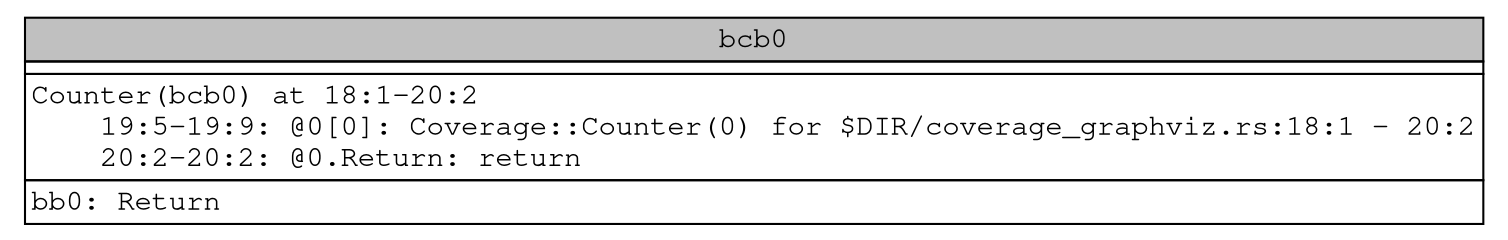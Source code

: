 digraph Cov_0_4 {
    graph [fontname="Courier, monospace"];
    node [fontname="Courier, monospace"];
    edge [fontname="Courier, monospace"];
    bcb0__Cov_0_4 [shape="none", label=<<table border="0" cellborder="1" cellspacing="0"><tr><td bgcolor="gray" align="center" colspan="1">bcb0</td></tr><tr><td align="left" balign="left"></td></tr><tr><td align="left" balign="left">Counter(bcb0) at 18:1-20:2<br align="left"/>    19:5-19:9: @0[0]: Coverage::Counter(0) for $DIR/coverage_graphviz.rs:18:1 - 20:2<br align="left"/>    20:2-20:2: @0.Return: return</td></tr><tr><td align="left" balign="left">bb0: Return</td></tr></table>>];
}
